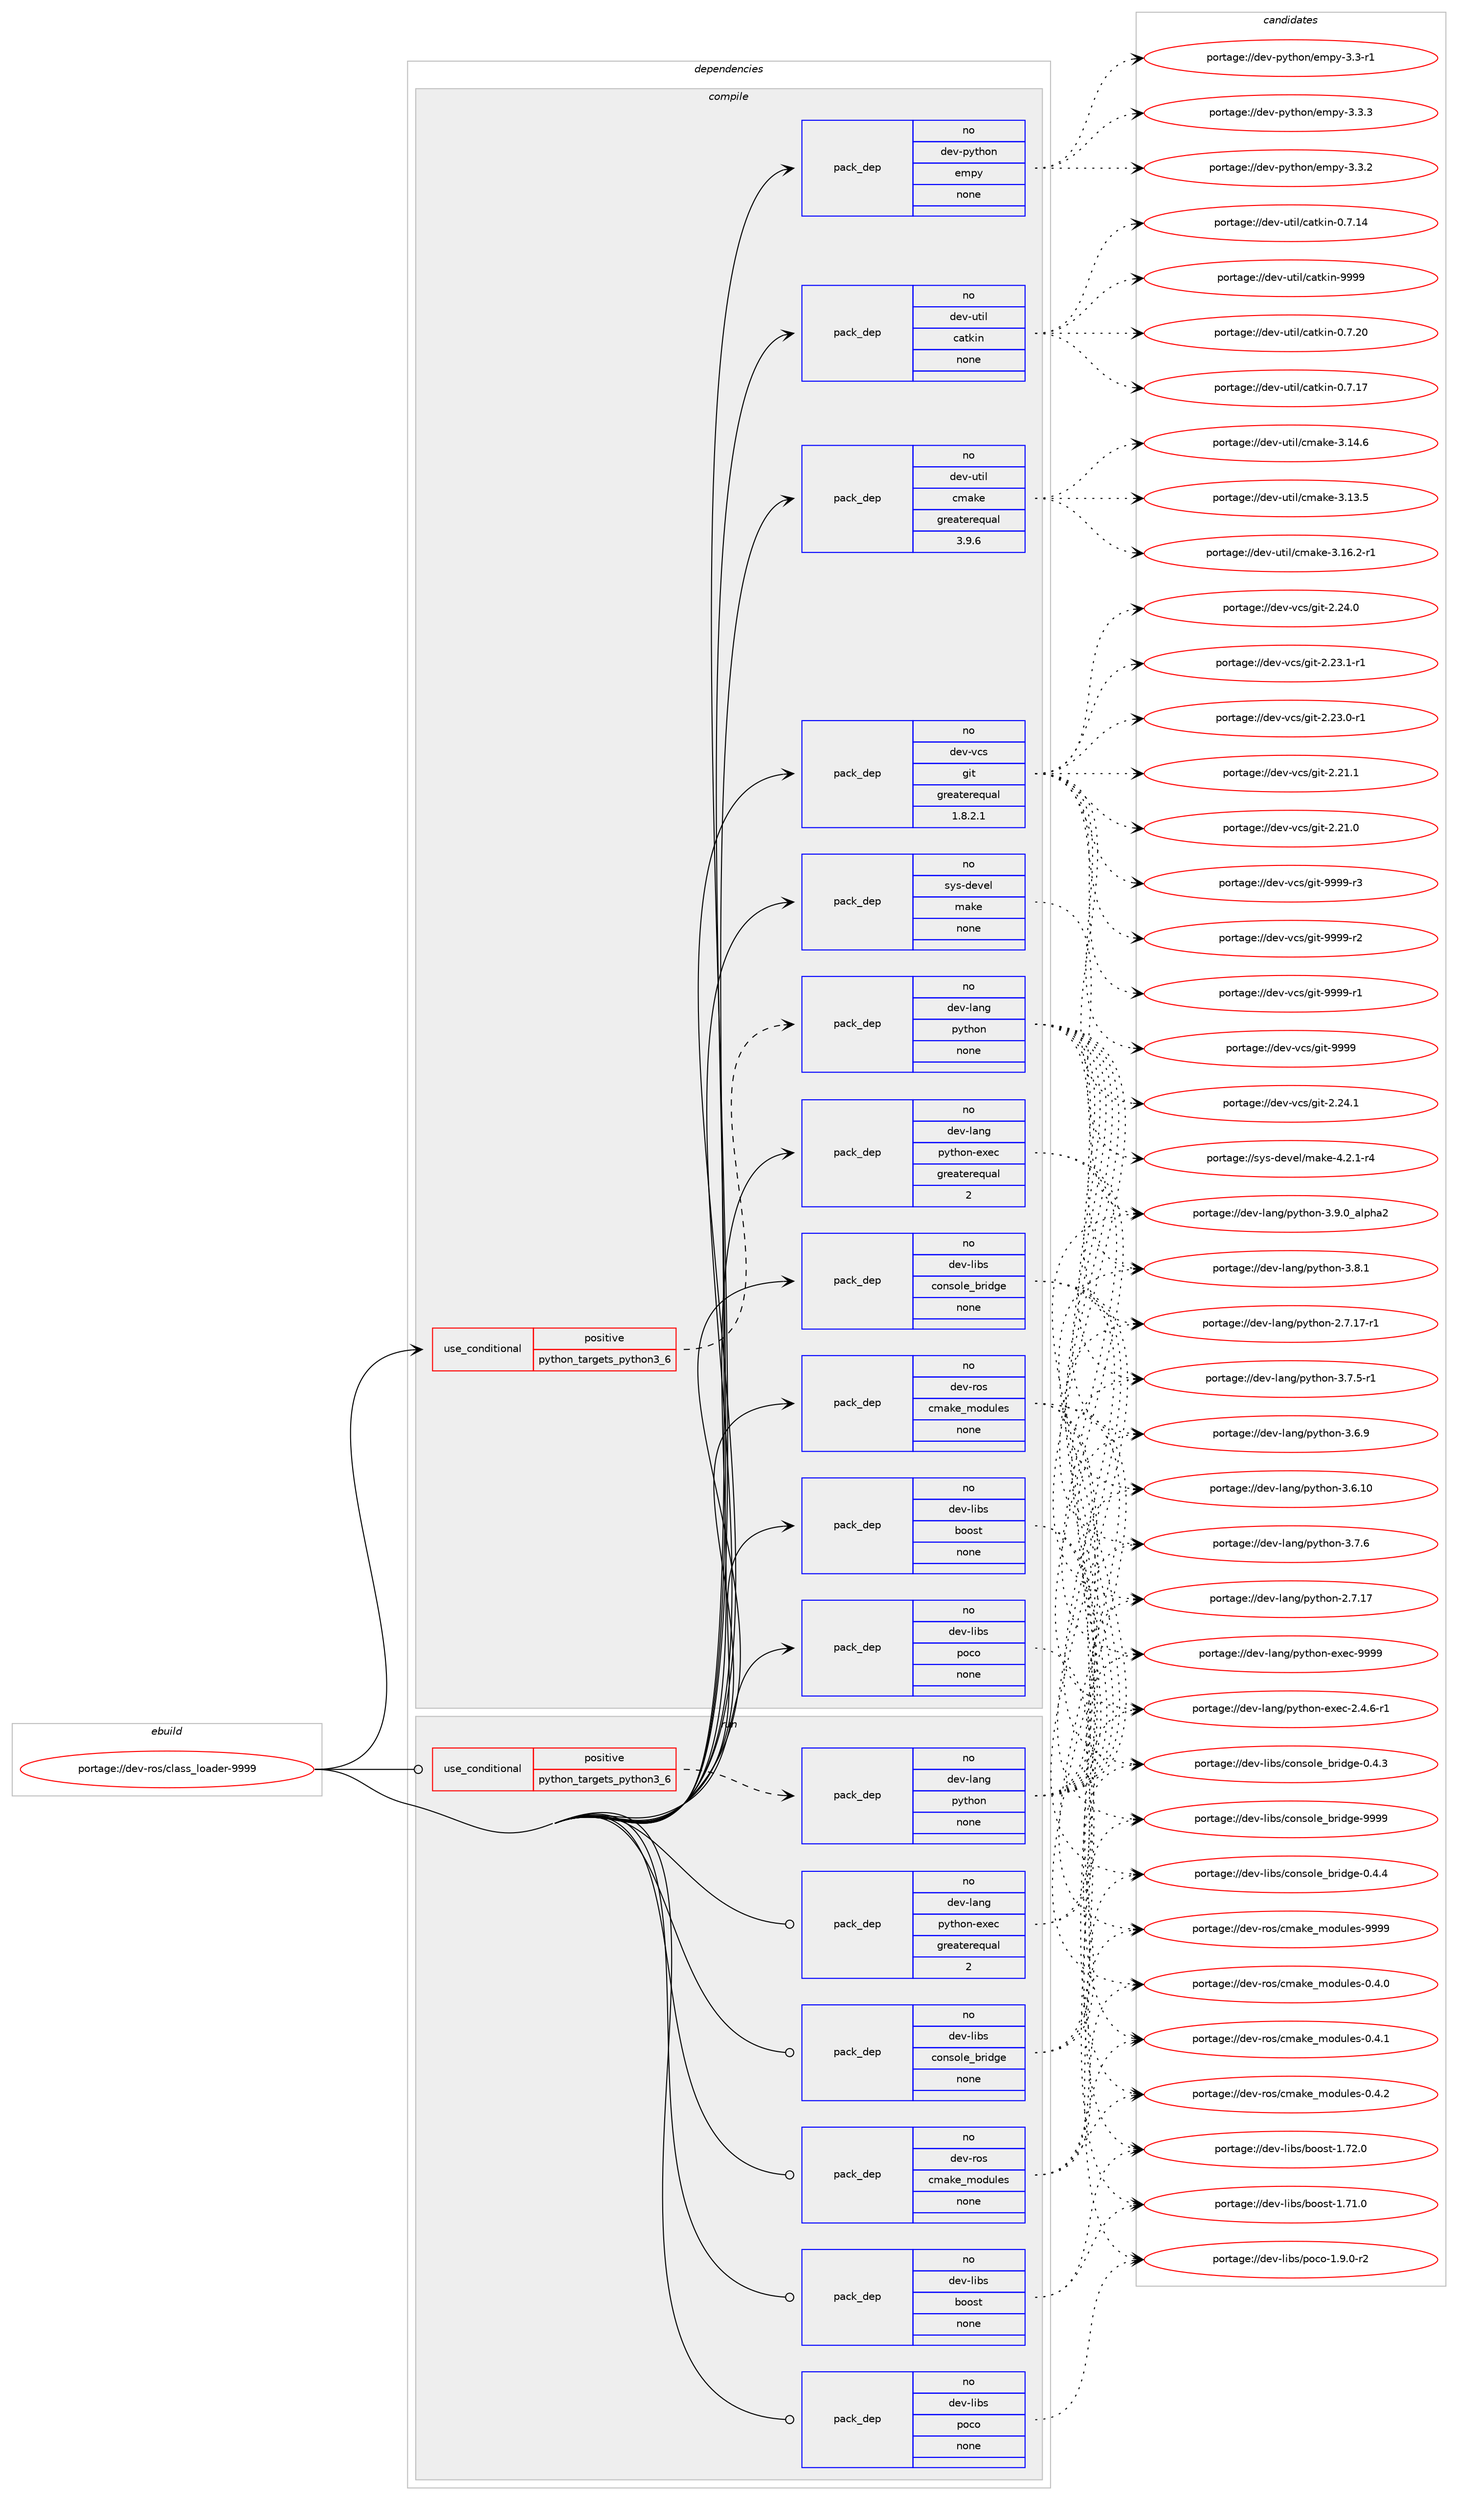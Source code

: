 digraph prolog {

# *************
# Graph options
# *************

newrank=true;
concentrate=true;
compound=true;
graph [rankdir=LR,fontname=Helvetica,fontsize=10,ranksep=1.5];#, ranksep=2.5, nodesep=0.2];
edge  [arrowhead=vee];
node  [fontname=Helvetica,fontsize=10];

# **********
# The ebuild
# **********

subgraph cluster_leftcol {
color=gray;
rank=same;
label=<<i>ebuild</i>>;
id [label="portage://dev-ros/class_loader-9999", color=red, width=4, href="../dev-ros/class_loader-9999.svg"];
}

# ****************
# The dependencies
# ****************

subgraph cluster_midcol {
color=gray;
label=<<i>dependencies</i>>;
subgraph cluster_compile {
fillcolor="#eeeeee";
style=filled;
label=<<i>compile</i>>;
subgraph cond101500 {
dependency408709 [label=<<TABLE BORDER="0" CELLBORDER="1" CELLSPACING="0" CELLPADDING="4"><TR><TD ROWSPAN="3" CELLPADDING="10">use_conditional</TD></TR><TR><TD>positive</TD></TR><TR><TD>python_targets_python3_6</TD></TR></TABLE>>, shape=none, color=red];
subgraph pack302356 {
dependency408710 [label=<<TABLE BORDER="0" CELLBORDER="1" CELLSPACING="0" CELLPADDING="4" WIDTH="220"><TR><TD ROWSPAN="6" CELLPADDING="30">pack_dep</TD></TR><TR><TD WIDTH="110">no</TD></TR><TR><TD>dev-lang</TD></TR><TR><TD>python</TD></TR><TR><TD>none</TD></TR><TR><TD></TD></TR></TABLE>>, shape=none, color=blue];
}
dependency408709:e -> dependency408710:w [weight=20,style="dashed",arrowhead="vee"];
}
id:e -> dependency408709:w [weight=20,style="solid",arrowhead="vee"];
subgraph pack302357 {
dependency408711 [label=<<TABLE BORDER="0" CELLBORDER="1" CELLSPACING="0" CELLPADDING="4" WIDTH="220"><TR><TD ROWSPAN="6" CELLPADDING="30">pack_dep</TD></TR><TR><TD WIDTH="110">no</TD></TR><TR><TD>dev-lang</TD></TR><TR><TD>python-exec</TD></TR><TR><TD>greaterequal</TD></TR><TR><TD>2</TD></TR></TABLE>>, shape=none, color=blue];
}
id:e -> dependency408711:w [weight=20,style="solid",arrowhead="vee"];
subgraph pack302358 {
dependency408712 [label=<<TABLE BORDER="0" CELLBORDER="1" CELLSPACING="0" CELLPADDING="4" WIDTH="220"><TR><TD ROWSPAN="6" CELLPADDING="30">pack_dep</TD></TR><TR><TD WIDTH="110">no</TD></TR><TR><TD>dev-libs</TD></TR><TR><TD>boost</TD></TR><TR><TD>none</TD></TR><TR><TD></TD></TR></TABLE>>, shape=none, color=blue];
}
id:e -> dependency408712:w [weight=20,style="solid",arrowhead="vee"];
subgraph pack302359 {
dependency408713 [label=<<TABLE BORDER="0" CELLBORDER="1" CELLSPACING="0" CELLPADDING="4" WIDTH="220"><TR><TD ROWSPAN="6" CELLPADDING="30">pack_dep</TD></TR><TR><TD WIDTH="110">no</TD></TR><TR><TD>dev-libs</TD></TR><TR><TD>console_bridge</TD></TR><TR><TD>none</TD></TR><TR><TD></TD></TR></TABLE>>, shape=none, color=blue];
}
id:e -> dependency408713:w [weight=20,style="solid",arrowhead="vee"];
subgraph pack302360 {
dependency408714 [label=<<TABLE BORDER="0" CELLBORDER="1" CELLSPACING="0" CELLPADDING="4" WIDTH="220"><TR><TD ROWSPAN="6" CELLPADDING="30">pack_dep</TD></TR><TR><TD WIDTH="110">no</TD></TR><TR><TD>dev-libs</TD></TR><TR><TD>poco</TD></TR><TR><TD>none</TD></TR><TR><TD></TD></TR></TABLE>>, shape=none, color=blue];
}
id:e -> dependency408714:w [weight=20,style="solid",arrowhead="vee"];
subgraph pack302361 {
dependency408715 [label=<<TABLE BORDER="0" CELLBORDER="1" CELLSPACING="0" CELLPADDING="4" WIDTH="220"><TR><TD ROWSPAN="6" CELLPADDING="30">pack_dep</TD></TR><TR><TD WIDTH="110">no</TD></TR><TR><TD>dev-python</TD></TR><TR><TD>empy</TD></TR><TR><TD>none</TD></TR><TR><TD></TD></TR></TABLE>>, shape=none, color=blue];
}
id:e -> dependency408715:w [weight=20,style="solid",arrowhead="vee"];
subgraph pack302362 {
dependency408716 [label=<<TABLE BORDER="0" CELLBORDER="1" CELLSPACING="0" CELLPADDING="4" WIDTH="220"><TR><TD ROWSPAN="6" CELLPADDING="30">pack_dep</TD></TR><TR><TD WIDTH="110">no</TD></TR><TR><TD>dev-ros</TD></TR><TR><TD>cmake_modules</TD></TR><TR><TD>none</TD></TR><TR><TD></TD></TR></TABLE>>, shape=none, color=blue];
}
id:e -> dependency408716:w [weight=20,style="solid",arrowhead="vee"];
subgraph pack302363 {
dependency408717 [label=<<TABLE BORDER="0" CELLBORDER="1" CELLSPACING="0" CELLPADDING="4" WIDTH="220"><TR><TD ROWSPAN="6" CELLPADDING="30">pack_dep</TD></TR><TR><TD WIDTH="110">no</TD></TR><TR><TD>dev-util</TD></TR><TR><TD>catkin</TD></TR><TR><TD>none</TD></TR><TR><TD></TD></TR></TABLE>>, shape=none, color=blue];
}
id:e -> dependency408717:w [weight=20,style="solid",arrowhead="vee"];
subgraph pack302364 {
dependency408718 [label=<<TABLE BORDER="0" CELLBORDER="1" CELLSPACING="0" CELLPADDING="4" WIDTH="220"><TR><TD ROWSPAN="6" CELLPADDING="30">pack_dep</TD></TR><TR><TD WIDTH="110">no</TD></TR><TR><TD>dev-util</TD></TR><TR><TD>cmake</TD></TR><TR><TD>greaterequal</TD></TR><TR><TD>3.9.6</TD></TR></TABLE>>, shape=none, color=blue];
}
id:e -> dependency408718:w [weight=20,style="solid",arrowhead="vee"];
subgraph pack302365 {
dependency408719 [label=<<TABLE BORDER="0" CELLBORDER="1" CELLSPACING="0" CELLPADDING="4" WIDTH="220"><TR><TD ROWSPAN="6" CELLPADDING="30">pack_dep</TD></TR><TR><TD WIDTH="110">no</TD></TR><TR><TD>dev-vcs</TD></TR><TR><TD>git</TD></TR><TR><TD>greaterequal</TD></TR><TR><TD>1.8.2.1</TD></TR></TABLE>>, shape=none, color=blue];
}
id:e -> dependency408719:w [weight=20,style="solid",arrowhead="vee"];
subgraph pack302366 {
dependency408720 [label=<<TABLE BORDER="0" CELLBORDER="1" CELLSPACING="0" CELLPADDING="4" WIDTH="220"><TR><TD ROWSPAN="6" CELLPADDING="30">pack_dep</TD></TR><TR><TD WIDTH="110">no</TD></TR><TR><TD>sys-devel</TD></TR><TR><TD>make</TD></TR><TR><TD>none</TD></TR><TR><TD></TD></TR></TABLE>>, shape=none, color=blue];
}
id:e -> dependency408720:w [weight=20,style="solid",arrowhead="vee"];
}
subgraph cluster_compileandrun {
fillcolor="#eeeeee";
style=filled;
label=<<i>compile and run</i>>;
}
subgraph cluster_run {
fillcolor="#eeeeee";
style=filled;
label=<<i>run</i>>;
subgraph cond101501 {
dependency408721 [label=<<TABLE BORDER="0" CELLBORDER="1" CELLSPACING="0" CELLPADDING="4"><TR><TD ROWSPAN="3" CELLPADDING="10">use_conditional</TD></TR><TR><TD>positive</TD></TR><TR><TD>python_targets_python3_6</TD></TR></TABLE>>, shape=none, color=red];
subgraph pack302367 {
dependency408722 [label=<<TABLE BORDER="0" CELLBORDER="1" CELLSPACING="0" CELLPADDING="4" WIDTH="220"><TR><TD ROWSPAN="6" CELLPADDING="30">pack_dep</TD></TR><TR><TD WIDTH="110">no</TD></TR><TR><TD>dev-lang</TD></TR><TR><TD>python</TD></TR><TR><TD>none</TD></TR><TR><TD></TD></TR></TABLE>>, shape=none, color=blue];
}
dependency408721:e -> dependency408722:w [weight=20,style="dashed",arrowhead="vee"];
}
id:e -> dependency408721:w [weight=20,style="solid",arrowhead="odot"];
subgraph pack302368 {
dependency408723 [label=<<TABLE BORDER="0" CELLBORDER="1" CELLSPACING="0" CELLPADDING="4" WIDTH="220"><TR><TD ROWSPAN="6" CELLPADDING="30">pack_dep</TD></TR><TR><TD WIDTH="110">no</TD></TR><TR><TD>dev-lang</TD></TR><TR><TD>python-exec</TD></TR><TR><TD>greaterequal</TD></TR><TR><TD>2</TD></TR></TABLE>>, shape=none, color=blue];
}
id:e -> dependency408723:w [weight=20,style="solid",arrowhead="odot"];
subgraph pack302369 {
dependency408724 [label=<<TABLE BORDER="0" CELLBORDER="1" CELLSPACING="0" CELLPADDING="4" WIDTH="220"><TR><TD ROWSPAN="6" CELLPADDING="30">pack_dep</TD></TR><TR><TD WIDTH="110">no</TD></TR><TR><TD>dev-libs</TD></TR><TR><TD>boost</TD></TR><TR><TD>none</TD></TR><TR><TD></TD></TR></TABLE>>, shape=none, color=blue];
}
id:e -> dependency408724:w [weight=20,style="solid",arrowhead="odot"];
subgraph pack302370 {
dependency408725 [label=<<TABLE BORDER="0" CELLBORDER="1" CELLSPACING="0" CELLPADDING="4" WIDTH="220"><TR><TD ROWSPAN="6" CELLPADDING="30">pack_dep</TD></TR><TR><TD WIDTH="110">no</TD></TR><TR><TD>dev-libs</TD></TR><TR><TD>console_bridge</TD></TR><TR><TD>none</TD></TR><TR><TD></TD></TR></TABLE>>, shape=none, color=blue];
}
id:e -> dependency408725:w [weight=20,style="solid",arrowhead="odot"];
subgraph pack302371 {
dependency408726 [label=<<TABLE BORDER="0" CELLBORDER="1" CELLSPACING="0" CELLPADDING="4" WIDTH="220"><TR><TD ROWSPAN="6" CELLPADDING="30">pack_dep</TD></TR><TR><TD WIDTH="110">no</TD></TR><TR><TD>dev-libs</TD></TR><TR><TD>poco</TD></TR><TR><TD>none</TD></TR><TR><TD></TD></TR></TABLE>>, shape=none, color=blue];
}
id:e -> dependency408726:w [weight=20,style="solid",arrowhead="odot"];
subgraph pack302372 {
dependency408727 [label=<<TABLE BORDER="0" CELLBORDER="1" CELLSPACING="0" CELLPADDING="4" WIDTH="220"><TR><TD ROWSPAN="6" CELLPADDING="30">pack_dep</TD></TR><TR><TD WIDTH="110">no</TD></TR><TR><TD>dev-ros</TD></TR><TR><TD>cmake_modules</TD></TR><TR><TD>none</TD></TR><TR><TD></TD></TR></TABLE>>, shape=none, color=blue];
}
id:e -> dependency408727:w [weight=20,style="solid",arrowhead="odot"];
}
}

# **************
# The candidates
# **************

subgraph cluster_choices {
rank=same;
color=gray;
label=<<i>candidates</i>>;

subgraph choice302356 {
color=black;
nodesep=1;
choice10010111845108971101034711212111610411111045514657464895971081121049750 [label="portage://dev-lang/python-3.9.0_alpha2", color=red, width=4,href="../dev-lang/python-3.9.0_alpha2.svg"];
choice100101118451089711010347112121116104111110455146564649 [label="portage://dev-lang/python-3.8.1", color=red, width=4,href="../dev-lang/python-3.8.1.svg"];
choice100101118451089711010347112121116104111110455146554654 [label="portage://dev-lang/python-3.7.6", color=red, width=4,href="../dev-lang/python-3.7.6.svg"];
choice1001011184510897110103471121211161041111104551465546534511449 [label="portage://dev-lang/python-3.7.5-r1", color=red, width=4,href="../dev-lang/python-3.7.5-r1.svg"];
choice100101118451089711010347112121116104111110455146544657 [label="portage://dev-lang/python-3.6.9", color=red, width=4,href="../dev-lang/python-3.6.9.svg"];
choice10010111845108971101034711212111610411111045514654464948 [label="portage://dev-lang/python-3.6.10", color=red, width=4,href="../dev-lang/python-3.6.10.svg"];
choice100101118451089711010347112121116104111110455046554649554511449 [label="portage://dev-lang/python-2.7.17-r1", color=red, width=4,href="../dev-lang/python-2.7.17-r1.svg"];
choice10010111845108971101034711212111610411111045504655464955 [label="portage://dev-lang/python-2.7.17", color=red, width=4,href="../dev-lang/python-2.7.17.svg"];
dependency408710:e -> choice10010111845108971101034711212111610411111045514657464895971081121049750:w [style=dotted,weight="100"];
dependency408710:e -> choice100101118451089711010347112121116104111110455146564649:w [style=dotted,weight="100"];
dependency408710:e -> choice100101118451089711010347112121116104111110455146554654:w [style=dotted,weight="100"];
dependency408710:e -> choice1001011184510897110103471121211161041111104551465546534511449:w [style=dotted,weight="100"];
dependency408710:e -> choice100101118451089711010347112121116104111110455146544657:w [style=dotted,weight="100"];
dependency408710:e -> choice10010111845108971101034711212111610411111045514654464948:w [style=dotted,weight="100"];
dependency408710:e -> choice100101118451089711010347112121116104111110455046554649554511449:w [style=dotted,weight="100"];
dependency408710:e -> choice10010111845108971101034711212111610411111045504655464955:w [style=dotted,weight="100"];
}
subgraph choice302357 {
color=black;
nodesep=1;
choice10010111845108971101034711212111610411111045101120101994557575757 [label="portage://dev-lang/python-exec-9999", color=red, width=4,href="../dev-lang/python-exec-9999.svg"];
choice10010111845108971101034711212111610411111045101120101994550465246544511449 [label="portage://dev-lang/python-exec-2.4.6-r1", color=red, width=4,href="../dev-lang/python-exec-2.4.6-r1.svg"];
dependency408711:e -> choice10010111845108971101034711212111610411111045101120101994557575757:w [style=dotted,weight="100"];
dependency408711:e -> choice10010111845108971101034711212111610411111045101120101994550465246544511449:w [style=dotted,weight="100"];
}
subgraph choice302358 {
color=black;
nodesep=1;
choice1001011184510810598115479811111111511645494655504648 [label="portage://dev-libs/boost-1.72.0", color=red, width=4,href="../dev-libs/boost-1.72.0.svg"];
choice1001011184510810598115479811111111511645494655494648 [label="portage://dev-libs/boost-1.71.0", color=red, width=4,href="../dev-libs/boost-1.71.0.svg"];
dependency408712:e -> choice1001011184510810598115479811111111511645494655504648:w [style=dotted,weight="100"];
dependency408712:e -> choice1001011184510810598115479811111111511645494655494648:w [style=dotted,weight="100"];
}
subgraph choice302359 {
color=black;
nodesep=1;
choice1001011184510810598115479911111011511110810195981141051001031014557575757 [label="portage://dev-libs/console_bridge-9999", color=red, width=4,href="../dev-libs/console_bridge-9999.svg"];
choice100101118451081059811547991111101151111081019598114105100103101454846524652 [label="portage://dev-libs/console_bridge-0.4.4", color=red, width=4,href="../dev-libs/console_bridge-0.4.4.svg"];
choice100101118451081059811547991111101151111081019598114105100103101454846524651 [label="portage://dev-libs/console_bridge-0.4.3", color=red, width=4,href="../dev-libs/console_bridge-0.4.3.svg"];
dependency408713:e -> choice1001011184510810598115479911111011511110810195981141051001031014557575757:w [style=dotted,weight="100"];
dependency408713:e -> choice100101118451081059811547991111101151111081019598114105100103101454846524652:w [style=dotted,weight="100"];
dependency408713:e -> choice100101118451081059811547991111101151111081019598114105100103101454846524651:w [style=dotted,weight="100"];
}
subgraph choice302360 {
color=black;
nodesep=1;
choice100101118451081059811547112111991114549465746484511450 [label="portage://dev-libs/poco-1.9.0-r2", color=red, width=4,href="../dev-libs/poco-1.9.0-r2.svg"];
dependency408714:e -> choice100101118451081059811547112111991114549465746484511450:w [style=dotted,weight="100"];
}
subgraph choice302361 {
color=black;
nodesep=1;
choice1001011184511212111610411111047101109112121455146514651 [label="portage://dev-python/empy-3.3.3", color=red, width=4,href="../dev-python/empy-3.3.3.svg"];
choice1001011184511212111610411111047101109112121455146514650 [label="portage://dev-python/empy-3.3.2", color=red, width=4,href="../dev-python/empy-3.3.2.svg"];
choice1001011184511212111610411111047101109112121455146514511449 [label="portage://dev-python/empy-3.3-r1", color=red, width=4,href="../dev-python/empy-3.3-r1.svg"];
dependency408715:e -> choice1001011184511212111610411111047101109112121455146514651:w [style=dotted,weight="100"];
dependency408715:e -> choice1001011184511212111610411111047101109112121455146514650:w [style=dotted,weight="100"];
dependency408715:e -> choice1001011184511212111610411111047101109112121455146514511449:w [style=dotted,weight="100"];
}
subgraph choice302362 {
color=black;
nodesep=1;
choice10010111845114111115479910997107101951091111001171081011154557575757 [label="portage://dev-ros/cmake_modules-9999", color=red, width=4,href="../dev-ros/cmake_modules-9999.svg"];
choice1001011184511411111547991099710710195109111100117108101115454846524650 [label="portage://dev-ros/cmake_modules-0.4.2", color=red, width=4,href="../dev-ros/cmake_modules-0.4.2.svg"];
choice1001011184511411111547991099710710195109111100117108101115454846524649 [label="portage://dev-ros/cmake_modules-0.4.1", color=red, width=4,href="../dev-ros/cmake_modules-0.4.1.svg"];
choice1001011184511411111547991099710710195109111100117108101115454846524648 [label="portage://dev-ros/cmake_modules-0.4.0", color=red, width=4,href="../dev-ros/cmake_modules-0.4.0.svg"];
dependency408716:e -> choice10010111845114111115479910997107101951091111001171081011154557575757:w [style=dotted,weight="100"];
dependency408716:e -> choice1001011184511411111547991099710710195109111100117108101115454846524650:w [style=dotted,weight="100"];
dependency408716:e -> choice1001011184511411111547991099710710195109111100117108101115454846524649:w [style=dotted,weight="100"];
dependency408716:e -> choice1001011184511411111547991099710710195109111100117108101115454846524648:w [style=dotted,weight="100"];
}
subgraph choice302363 {
color=black;
nodesep=1;
choice100101118451171161051084799971161071051104557575757 [label="portage://dev-util/catkin-9999", color=red, width=4,href="../dev-util/catkin-9999.svg"];
choice1001011184511711610510847999711610710511045484655465048 [label="portage://dev-util/catkin-0.7.20", color=red, width=4,href="../dev-util/catkin-0.7.20.svg"];
choice1001011184511711610510847999711610710511045484655464955 [label="portage://dev-util/catkin-0.7.17", color=red, width=4,href="../dev-util/catkin-0.7.17.svg"];
choice1001011184511711610510847999711610710511045484655464952 [label="portage://dev-util/catkin-0.7.14", color=red, width=4,href="../dev-util/catkin-0.7.14.svg"];
dependency408717:e -> choice100101118451171161051084799971161071051104557575757:w [style=dotted,weight="100"];
dependency408717:e -> choice1001011184511711610510847999711610710511045484655465048:w [style=dotted,weight="100"];
dependency408717:e -> choice1001011184511711610510847999711610710511045484655464955:w [style=dotted,weight="100"];
dependency408717:e -> choice1001011184511711610510847999711610710511045484655464952:w [style=dotted,weight="100"];
}
subgraph choice302364 {
color=black;
nodesep=1;
choice10010111845117116105108479910997107101455146495446504511449 [label="portage://dev-util/cmake-3.16.2-r1", color=red, width=4,href="../dev-util/cmake-3.16.2-r1.svg"];
choice1001011184511711610510847991099710710145514649524654 [label="portage://dev-util/cmake-3.14.6", color=red, width=4,href="../dev-util/cmake-3.14.6.svg"];
choice1001011184511711610510847991099710710145514649514653 [label="portage://dev-util/cmake-3.13.5", color=red, width=4,href="../dev-util/cmake-3.13.5.svg"];
dependency408718:e -> choice10010111845117116105108479910997107101455146495446504511449:w [style=dotted,weight="100"];
dependency408718:e -> choice1001011184511711610510847991099710710145514649524654:w [style=dotted,weight="100"];
dependency408718:e -> choice1001011184511711610510847991099710710145514649514653:w [style=dotted,weight="100"];
}
subgraph choice302365 {
color=black;
nodesep=1;
choice10010111845118991154710310511645575757574511451 [label="portage://dev-vcs/git-9999-r3", color=red, width=4,href="../dev-vcs/git-9999-r3.svg"];
choice10010111845118991154710310511645575757574511450 [label="portage://dev-vcs/git-9999-r2", color=red, width=4,href="../dev-vcs/git-9999-r2.svg"];
choice10010111845118991154710310511645575757574511449 [label="portage://dev-vcs/git-9999-r1", color=red, width=4,href="../dev-vcs/git-9999-r1.svg"];
choice1001011184511899115471031051164557575757 [label="portage://dev-vcs/git-9999", color=red, width=4,href="../dev-vcs/git-9999.svg"];
choice10010111845118991154710310511645504650524649 [label="portage://dev-vcs/git-2.24.1", color=red, width=4,href="../dev-vcs/git-2.24.1.svg"];
choice10010111845118991154710310511645504650524648 [label="portage://dev-vcs/git-2.24.0", color=red, width=4,href="../dev-vcs/git-2.24.0.svg"];
choice100101118451189911547103105116455046505146494511449 [label="portage://dev-vcs/git-2.23.1-r1", color=red, width=4,href="../dev-vcs/git-2.23.1-r1.svg"];
choice100101118451189911547103105116455046505146484511449 [label="portage://dev-vcs/git-2.23.0-r1", color=red, width=4,href="../dev-vcs/git-2.23.0-r1.svg"];
choice10010111845118991154710310511645504650494649 [label="portage://dev-vcs/git-2.21.1", color=red, width=4,href="../dev-vcs/git-2.21.1.svg"];
choice10010111845118991154710310511645504650494648 [label="portage://dev-vcs/git-2.21.0", color=red, width=4,href="../dev-vcs/git-2.21.0.svg"];
dependency408719:e -> choice10010111845118991154710310511645575757574511451:w [style=dotted,weight="100"];
dependency408719:e -> choice10010111845118991154710310511645575757574511450:w [style=dotted,weight="100"];
dependency408719:e -> choice10010111845118991154710310511645575757574511449:w [style=dotted,weight="100"];
dependency408719:e -> choice1001011184511899115471031051164557575757:w [style=dotted,weight="100"];
dependency408719:e -> choice10010111845118991154710310511645504650524649:w [style=dotted,weight="100"];
dependency408719:e -> choice10010111845118991154710310511645504650524648:w [style=dotted,weight="100"];
dependency408719:e -> choice100101118451189911547103105116455046505146494511449:w [style=dotted,weight="100"];
dependency408719:e -> choice100101118451189911547103105116455046505146484511449:w [style=dotted,weight="100"];
dependency408719:e -> choice10010111845118991154710310511645504650494649:w [style=dotted,weight="100"];
dependency408719:e -> choice10010111845118991154710310511645504650494648:w [style=dotted,weight="100"];
}
subgraph choice302366 {
color=black;
nodesep=1;
choice1151211154510010111810110847109971071014552465046494511452 [label="portage://sys-devel/make-4.2.1-r4", color=red, width=4,href="../sys-devel/make-4.2.1-r4.svg"];
dependency408720:e -> choice1151211154510010111810110847109971071014552465046494511452:w [style=dotted,weight="100"];
}
subgraph choice302367 {
color=black;
nodesep=1;
choice10010111845108971101034711212111610411111045514657464895971081121049750 [label="portage://dev-lang/python-3.9.0_alpha2", color=red, width=4,href="../dev-lang/python-3.9.0_alpha2.svg"];
choice100101118451089711010347112121116104111110455146564649 [label="portage://dev-lang/python-3.8.1", color=red, width=4,href="../dev-lang/python-3.8.1.svg"];
choice100101118451089711010347112121116104111110455146554654 [label="portage://dev-lang/python-3.7.6", color=red, width=4,href="../dev-lang/python-3.7.6.svg"];
choice1001011184510897110103471121211161041111104551465546534511449 [label="portage://dev-lang/python-3.7.5-r1", color=red, width=4,href="../dev-lang/python-3.7.5-r1.svg"];
choice100101118451089711010347112121116104111110455146544657 [label="portage://dev-lang/python-3.6.9", color=red, width=4,href="../dev-lang/python-3.6.9.svg"];
choice10010111845108971101034711212111610411111045514654464948 [label="portage://dev-lang/python-3.6.10", color=red, width=4,href="../dev-lang/python-3.6.10.svg"];
choice100101118451089711010347112121116104111110455046554649554511449 [label="portage://dev-lang/python-2.7.17-r1", color=red, width=4,href="../dev-lang/python-2.7.17-r1.svg"];
choice10010111845108971101034711212111610411111045504655464955 [label="portage://dev-lang/python-2.7.17", color=red, width=4,href="../dev-lang/python-2.7.17.svg"];
dependency408722:e -> choice10010111845108971101034711212111610411111045514657464895971081121049750:w [style=dotted,weight="100"];
dependency408722:e -> choice100101118451089711010347112121116104111110455146564649:w [style=dotted,weight="100"];
dependency408722:e -> choice100101118451089711010347112121116104111110455146554654:w [style=dotted,weight="100"];
dependency408722:e -> choice1001011184510897110103471121211161041111104551465546534511449:w [style=dotted,weight="100"];
dependency408722:e -> choice100101118451089711010347112121116104111110455146544657:w [style=dotted,weight="100"];
dependency408722:e -> choice10010111845108971101034711212111610411111045514654464948:w [style=dotted,weight="100"];
dependency408722:e -> choice100101118451089711010347112121116104111110455046554649554511449:w [style=dotted,weight="100"];
dependency408722:e -> choice10010111845108971101034711212111610411111045504655464955:w [style=dotted,weight="100"];
}
subgraph choice302368 {
color=black;
nodesep=1;
choice10010111845108971101034711212111610411111045101120101994557575757 [label="portage://dev-lang/python-exec-9999", color=red, width=4,href="../dev-lang/python-exec-9999.svg"];
choice10010111845108971101034711212111610411111045101120101994550465246544511449 [label="portage://dev-lang/python-exec-2.4.6-r1", color=red, width=4,href="../dev-lang/python-exec-2.4.6-r1.svg"];
dependency408723:e -> choice10010111845108971101034711212111610411111045101120101994557575757:w [style=dotted,weight="100"];
dependency408723:e -> choice10010111845108971101034711212111610411111045101120101994550465246544511449:w [style=dotted,weight="100"];
}
subgraph choice302369 {
color=black;
nodesep=1;
choice1001011184510810598115479811111111511645494655504648 [label="portage://dev-libs/boost-1.72.0", color=red, width=4,href="../dev-libs/boost-1.72.0.svg"];
choice1001011184510810598115479811111111511645494655494648 [label="portage://dev-libs/boost-1.71.0", color=red, width=4,href="../dev-libs/boost-1.71.0.svg"];
dependency408724:e -> choice1001011184510810598115479811111111511645494655504648:w [style=dotted,weight="100"];
dependency408724:e -> choice1001011184510810598115479811111111511645494655494648:w [style=dotted,weight="100"];
}
subgraph choice302370 {
color=black;
nodesep=1;
choice1001011184510810598115479911111011511110810195981141051001031014557575757 [label="portage://dev-libs/console_bridge-9999", color=red, width=4,href="../dev-libs/console_bridge-9999.svg"];
choice100101118451081059811547991111101151111081019598114105100103101454846524652 [label="portage://dev-libs/console_bridge-0.4.4", color=red, width=4,href="../dev-libs/console_bridge-0.4.4.svg"];
choice100101118451081059811547991111101151111081019598114105100103101454846524651 [label="portage://dev-libs/console_bridge-0.4.3", color=red, width=4,href="../dev-libs/console_bridge-0.4.3.svg"];
dependency408725:e -> choice1001011184510810598115479911111011511110810195981141051001031014557575757:w [style=dotted,weight="100"];
dependency408725:e -> choice100101118451081059811547991111101151111081019598114105100103101454846524652:w [style=dotted,weight="100"];
dependency408725:e -> choice100101118451081059811547991111101151111081019598114105100103101454846524651:w [style=dotted,weight="100"];
}
subgraph choice302371 {
color=black;
nodesep=1;
choice100101118451081059811547112111991114549465746484511450 [label="portage://dev-libs/poco-1.9.0-r2", color=red, width=4,href="../dev-libs/poco-1.9.0-r2.svg"];
dependency408726:e -> choice100101118451081059811547112111991114549465746484511450:w [style=dotted,weight="100"];
}
subgraph choice302372 {
color=black;
nodesep=1;
choice10010111845114111115479910997107101951091111001171081011154557575757 [label="portage://dev-ros/cmake_modules-9999", color=red, width=4,href="../dev-ros/cmake_modules-9999.svg"];
choice1001011184511411111547991099710710195109111100117108101115454846524650 [label="portage://dev-ros/cmake_modules-0.4.2", color=red, width=4,href="../dev-ros/cmake_modules-0.4.2.svg"];
choice1001011184511411111547991099710710195109111100117108101115454846524649 [label="portage://dev-ros/cmake_modules-0.4.1", color=red, width=4,href="../dev-ros/cmake_modules-0.4.1.svg"];
choice1001011184511411111547991099710710195109111100117108101115454846524648 [label="portage://dev-ros/cmake_modules-0.4.0", color=red, width=4,href="../dev-ros/cmake_modules-0.4.0.svg"];
dependency408727:e -> choice10010111845114111115479910997107101951091111001171081011154557575757:w [style=dotted,weight="100"];
dependency408727:e -> choice1001011184511411111547991099710710195109111100117108101115454846524650:w [style=dotted,weight="100"];
dependency408727:e -> choice1001011184511411111547991099710710195109111100117108101115454846524649:w [style=dotted,weight="100"];
dependency408727:e -> choice1001011184511411111547991099710710195109111100117108101115454846524648:w [style=dotted,weight="100"];
}
}

}
